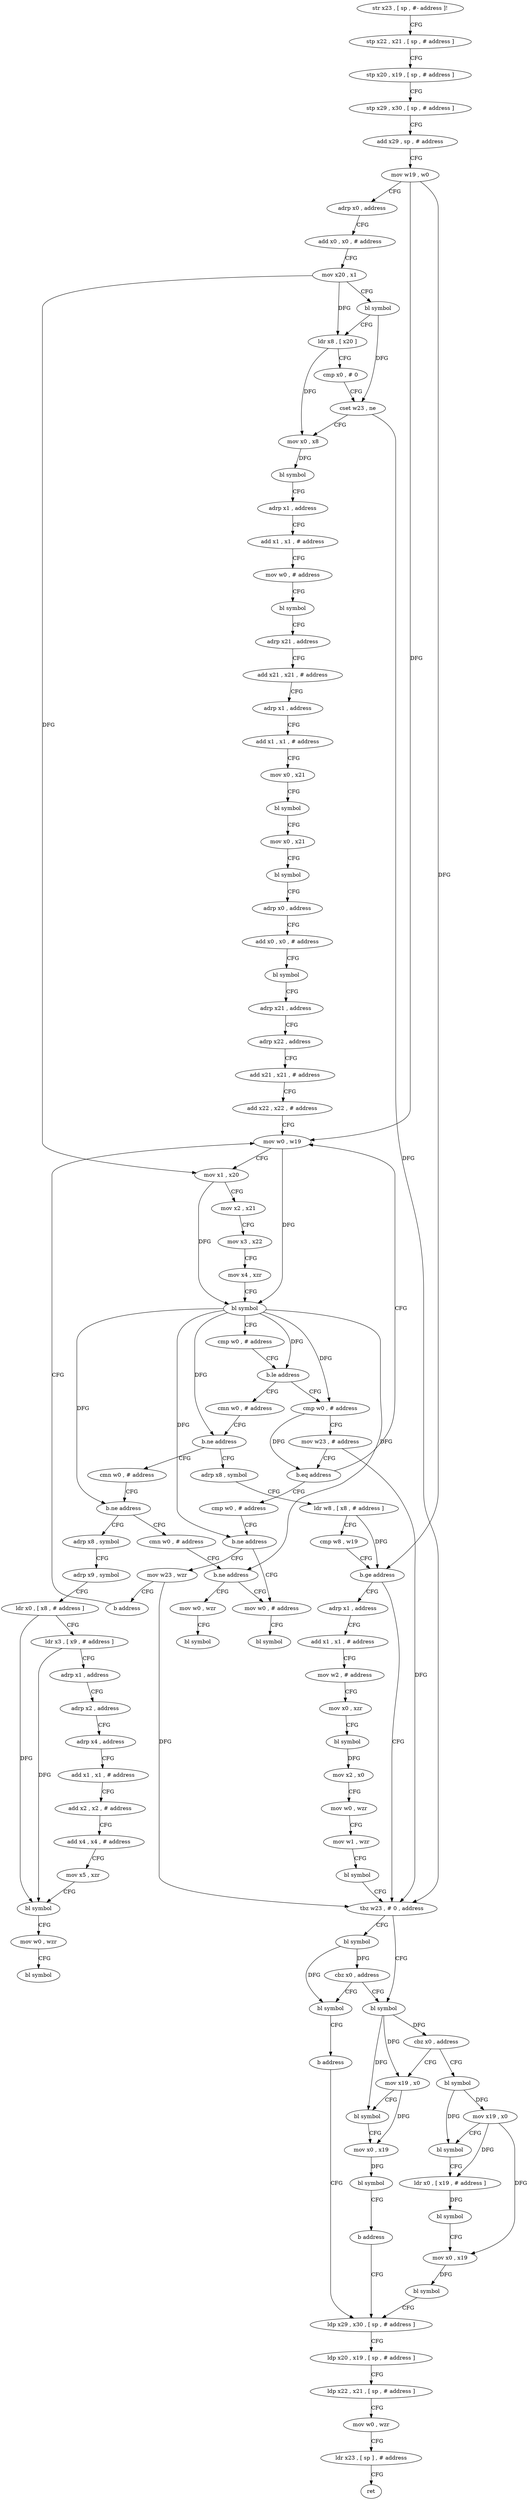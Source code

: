 digraph "func" {
"4201276" [label = "str x23 , [ sp , #- address ]!" ]
"4201280" [label = "stp x22 , x21 , [ sp , # address ]" ]
"4201284" [label = "stp x20 , x19 , [ sp , # address ]" ]
"4201288" [label = "stp x29 , x30 , [ sp , # address ]" ]
"4201292" [label = "add x29 , sp , # address" ]
"4201296" [label = "mov w19 , w0" ]
"4201300" [label = "adrp x0 , address" ]
"4201304" [label = "add x0 , x0 , # address" ]
"4201308" [label = "mov x20 , x1" ]
"4201312" [label = "bl symbol" ]
"4201316" [label = "ldr x8 , [ x20 ]" ]
"4201320" [label = "cmp x0 , # 0" ]
"4201324" [label = "cset w23 , ne" ]
"4201328" [label = "mov x0 , x8" ]
"4201332" [label = "bl symbol" ]
"4201336" [label = "adrp x1 , address" ]
"4201340" [label = "add x1 , x1 , # address" ]
"4201344" [label = "mov w0 , # address" ]
"4201348" [label = "bl symbol" ]
"4201352" [label = "adrp x21 , address" ]
"4201356" [label = "add x21 , x21 , # address" ]
"4201360" [label = "adrp x1 , address" ]
"4201364" [label = "add x1 , x1 , # address" ]
"4201368" [label = "mov x0 , x21" ]
"4201372" [label = "bl symbol" ]
"4201376" [label = "mov x0 , x21" ]
"4201380" [label = "bl symbol" ]
"4201384" [label = "adrp x0 , address" ]
"4201388" [label = "add x0 , x0 , # address" ]
"4201392" [label = "bl symbol" ]
"4201396" [label = "adrp x21 , address" ]
"4201400" [label = "adrp x22 , address" ]
"4201404" [label = "add x21 , x21 , # address" ]
"4201408" [label = "add x22 , x22 , # address" ]
"4201412" [label = "mov w0 , w19" ]
"4201472" [label = "cmn w0 , # address" ]
"4201476" [label = "b.ne address" ]
"4201632" [label = "cmn w0 , # address" ]
"4201480" [label = "adrp x8 , symbol" ]
"4201444" [label = "cmp w0 , # address" ]
"4201448" [label = "mov w23 , # address" ]
"4201452" [label = "b.eq address" ]
"4201456" [label = "cmp w0 , # address" ]
"4201636" [label = "b.ne address" ]
"4201696" [label = "cmn w0 , # address" ]
"4201640" [label = "adrp x8 , symbol" ]
"4201484" [label = "ldr w8 , [ x8 , # address ]" ]
"4201488" [label = "cmp w8 , w19" ]
"4201492" [label = "b.ge address" ]
"4201532" [label = "tbz w23 , # 0 , address" ]
"4201496" [label = "adrp x1 , address" ]
"4201416" [label = "mov x1 , x20" ]
"4201420" [label = "mov x2 , x21" ]
"4201424" [label = "mov x3 , x22" ]
"4201428" [label = "mov x4 , xzr" ]
"4201432" [label = "bl symbol" ]
"4201436" [label = "cmp w0 , # address" ]
"4201440" [label = "b.le address" ]
"4201460" [label = "b.ne address" ]
"4201712" [label = "mov w0 , # address" ]
"4201464" [label = "mov w23 , wzr" ]
"4201700" [label = "b.ne address" ]
"4201704" [label = "mov w0 , wzr" ]
"4201644" [label = "adrp x9 , symbol" ]
"4201648" [label = "ldr x0 , [ x8 , # address ]" ]
"4201652" [label = "ldr x3 , [ x9 , # address ]" ]
"4201656" [label = "adrp x1 , address" ]
"4201660" [label = "adrp x2 , address" ]
"4201664" [label = "adrp x4 , address" ]
"4201668" [label = "add x1 , x1 , # address" ]
"4201672" [label = "add x2 , x2 , # address" ]
"4201676" [label = "add x4 , x4 , # address" ]
"4201680" [label = "mov x5 , xzr" ]
"4201684" [label = "bl symbol" ]
"4201688" [label = "mov w0 , wzr" ]
"4201692" [label = "bl symbol" ]
"4201552" [label = "bl symbol" ]
"4201536" [label = "bl symbol" ]
"4201500" [label = "add x1 , x1 , # address" ]
"4201504" [label = "mov w2 , # address" ]
"4201508" [label = "mov x0 , xzr" ]
"4201512" [label = "bl symbol" ]
"4201516" [label = "mov x2 , x0" ]
"4201520" [label = "mov w0 , wzr" ]
"4201524" [label = "mov w1 , wzr" ]
"4201528" [label = "bl symbol" ]
"4201716" [label = "bl symbol" ]
"4201468" [label = "b address" ]
"4201708" [label = "bl symbol" ]
"4201556" [label = "cbz x0 , address" ]
"4201580" [label = "bl symbol" ]
"4201560" [label = "mov x19 , x0" ]
"4201540" [label = "cbz x0 , address" ]
"4201544" [label = "bl symbol" ]
"4201584" [label = "mov x19 , x0" ]
"4201588" [label = "bl symbol" ]
"4201592" [label = "ldr x0 , [ x19 , # address ]" ]
"4201596" [label = "bl symbol" ]
"4201600" [label = "mov x0 , x19" ]
"4201604" [label = "bl symbol" ]
"4201608" [label = "ldp x29 , x30 , [ sp , # address ]" ]
"4201564" [label = "bl symbol" ]
"4201568" [label = "mov x0 , x19" ]
"4201572" [label = "bl symbol" ]
"4201576" [label = "b address" ]
"4201548" [label = "b address" ]
"4201612" [label = "ldp x20 , x19 , [ sp , # address ]" ]
"4201616" [label = "ldp x22 , x21 , [ sp , # address ]" ]
"4201620" [label = "mov w0 , wzr" ]
"4201624" [label = "ldr x23 , [ sp ] , # address" ]
"4201628" [label = "ret" ]
"4201276" -> "4201280" [ label = "CFG" ]
"4201280" -> "4201284" [ label = "CFG" ]
"4201284" -> "4201288" [ label = "CFG" ]
"4201288" -> "4201292" [ label = "CFG" ]
"4201292" -> "4201296" [ label = "CFG" ]
"4201296" -> "4201300" [ label = "CFG" ]
"4201296" -> "4201412" [ label = "DFG" ]
"4201296" -> "4201492" [ label = "DFG" ]
"4201300" -> "4201304" [ label = "CFG" ]
"4201304" -> "4201308" [ label = "CFG" ]
"4201308" -> "4201312" [ label = "CFG" ]
"4201308" -> "4201316" [ label = "DFG" ]
"4201308" -> "4201416" [ label = "DFG" ]
"4201312" -> "4201316" [ label = "CFG" ]
"4201312" -> "4201324" [ label = "DFG" ]
"4201316" -> "4201320" [ label = "CFG" ]
"4201316" -> "4201328" [ label = "DFG" ]
"4201320" -> "4201324" [ label = "CFG" ]
"4201324" -> "4201328" [ label = "CFG" ]
"4201324" -> "4201532" [ label = "DFG" ]
"4201328" -> "4201332" [ label = "DFG" ]
"4201332" -> "4201336" [ label = "CFG" ]
"4201336" -> "4201340" [ label = "CFG" ]
"4201340" -> "4201344" [ label = "CFG" ]
"4201344" -> "4201348" [ label = "CFG" ]
"4201348" -> "4201352" [ label = "CFG" ]
"4201352" -> "4201356" [ label = "CFG" ]
"4201356" -> "4201360" [ label = "CFG" ]
"4201360" -> "4201364" [ label = "CFG" ]
"4201364" -> "4201368" [ label = "CFG" ]
"4201368" -> "4201372" [ label = "CFG" ]
"4201372" -> "4201376" [ label = "CFG" ]
"4201376" -> "4201380" [ label = "CFG" ]
"4201380" -> "4201384" [ label = "CFG" ]
"4201384" -> "4201388" [ label = "CFG" ]
"4201388" -> "4201392" [ label = "CFG" ]
"4201392" -> "4201396" [ label = "CFG" ]
"4201396" -> "4201400" [ label = "CFG" ]
"4201400" -> "4201404" [ label = "CFG" ]
"4201404" -> "4201408" [ label = "CFG" ]
"4201408" -> "4201412" [ label = "CFG" ]
"4201412" -> "4201416" [ label = "CFG" ]
"4201412" -> "4201432" [ label = "DFG" ]
"4201472" -> "4201476" [ label = "CFG" ]
"4201476" -> "4201632" [ label = "CFG" ]
"4201476" -> "4201480" [ label = "CFG" ]
"4201632" -> "4201636" [ label = "CFG" ]
"4201480" -> "4201484" [ label = "CFG" ]
"4201444" -> "4201448" [ label = "CFG" ]
"4201444" -> "4201452" [ label = "DFG" ]
"4201448" -> "4201452" [ label = "CFG" ]
"4201448" -> "4201532" [ label = "DFG" ]
"4201452" -> "4201412" [ label = "CFG" ]
"4201452" -> "4201456" [ label = "CFG" ]
"4201456" -> "4201460" [ label = "CFG" ]
"4201636" -> "4201696" [ label = "CFG" ]
"4201636" -> "4201640" [ label = "CFG" ]
"4201696" -> "4201700" [ label = "CFG" ]
"4201640" -> "4201644" [ label = "CFG" ]
"4201484" -> "4201488" [ label = "CFG" ]
"4201484" -> "4201492" [ label = "DFG" ]
"4201488" -> "4201492" [ label = "CFG" ]
"4201492" -> "4201532" [ label = "CFG" ]
"4201492" -> "4201496" [ label = "CFG" ]
"4201532" -> "4201552" [ label = "CFG" ]
"4201532" -> "4201536" [ label = "CFG" ]
"4201496" -> "4201500" [ label = "CFG" ]
"4201416" -> "4201420" [ label = "CFG" ]
"4201416" -> "4201432" [ label = "DFG" ]
"4201420" -> "4201424" [ label = "CFG" ]
"4201424" -> "4201428" [ label = "CFG" ]
"4201428" -> "4201432" [ label = "CFG" ]
"4201432" -> "4201436" [ label = "CFG" ]
"4201432" -> "4201440" [ label = "DFG" ]
"4201432" -> "4201476" [ label = "DFG" ]
"4201432" -> "4201444" [ label = "DFG" ]
"4201432" -> "4201636" [ label = "DFG" ]
"4201432" -> "4201460" [ label = "DFG" ]
"4201432" -> "4201700" [ label = "DFG" ]
"4201436" -> "4201440" [ label = "CFG" ]
"4201440" -> "4201472" [ label = "CFG" ]
"4201440" -> "4201444" [ label = "CFG" ]
"4201460" -> "4201712" [ label = "CFG" ]
"4201460" -> "4201464" [ label = "CFG" ]
"4201712" -> "4201716" [ label = "CFG" ]
"4201464" -> "4201468" [ label = "CFG" ]
"4201464" -> "4201532" [ label = "DFG" ]
"4201700" -> "4201712" [ label = "CFG" ]
"4201700" -> "4201704" [ label = "CFG" ]
"4201704" -> "4201708" [ label = "CFG" ]
"4201644" -> "4201648" [ label = "CFG" ]
"4201648" -> "4201652" [ label = "CFG" ]
"4201648" -> "4201684" [ label = "DFG" ]
"4201652" -> "4201656" [ label = "CFG" ]
"4201652" -> "4201684" [ label = "DFG" ]
"4201656" -> "4201660" [ label = "CFG" ]
"4201660" -> "4201664" [ label = "CFG" ]
"4201664" -> "4201668" [ label = "CFG" ]
"4201668" -> "4201672" [ label = "CFG" ]
"4201672" -> "4201676" [ label = "CFG" ]
"4201676" -> "4201680" [ label = "CFG" ]
"4201680" -> "4201684" [ label = "CFG" ]
"4201684" -> "4201688" [ label = "CFG" ]
"4201688" -> "4201692" [ label = "CFG" ]
"4201552" -> "4201556" [ label = "DFG" ]
"4201552" -> "4201560" [ label = "DFG" ]
"4201552" -> "4201564" [ label = "DFG" ]
"4201536" -> "4201540" [ label = "DFG" ]
"4201536" -> "4201544" [ label = "DFG" ]
"4201500" -> "4201504" [ label = "CFG" ]
"4201504" -> "4201508" [ label = "CFG" ]
"4201508" -> "4201512" [ label = "CFG" ]
"4201512" -> "4201516" [ label = "DFG" ]
"4201516" -> "4201520" [ label = "CFG" ]
"4201520" -> "4201524" [ label = "CFG" ]
"4201524" -> "4201528" [ label = "CFG" ]
"4201528" -> "4201532" [ label = "CFG" ]
"4201468" -> "4201412" [ label = "CFG" ]
"4201556" -> "4201580" [ label = "CFG" ]
"4201556" -> "4201560" [ label = "CFG" ]
"4201580" -> "4201584" [ label = "DFG" ]
"4201580" -> "4201588" [ label = "DFG" ]
"4201560" -> "4201564" [ label = "CFG" ]
"4201560" -> "4201568" [ label = "DFG" ]
"4201540" -> "4201552" [ label = "CFG" ]
"4201540" -> "4201544" [ label = "CFG" ]
"4201544" -> "4201548" [ label = "CFG" ]
"4201584" -> "4201588" [ label = "CFG" ]
"4201584" -> "4201592" [ label = "DFG" ]
"4201584" -> "4201600" [ label = "DFG" ]
"4201588" -> "4201592" [ label = "CFG" ]
"4201592" -> "4201596" [ label = "DFG" ]
"4201596" -> "4201600" [ label = "CFG" ]
"4201600" -> "4201604" [ label = "DFG" ]
"4201604" -> "4201608" [ label = "CFG" ]
"4201608" -> "4201612" [ label = "CFG" ]
"4201564" -> "4201568" [ label = "CFG" ]
"4201568" -> "4201572" [ label = "DFG" ]
"4201572" -> "4201576" [ label = "CFG" ]
"4201576" -> "4201608" [ label = "CFG" ]
"4201548" -> "4201608" [ label = "CFG" ]
"4201612" -> "4201616" [ label = "CFG" ]
"4201616" -> "4201620" [ label = "CFG" ]
"4201620" -> "4201624" [ label = "CFG" ]
"4201624" -> "4201628" [ label = "CFG" ]
}
